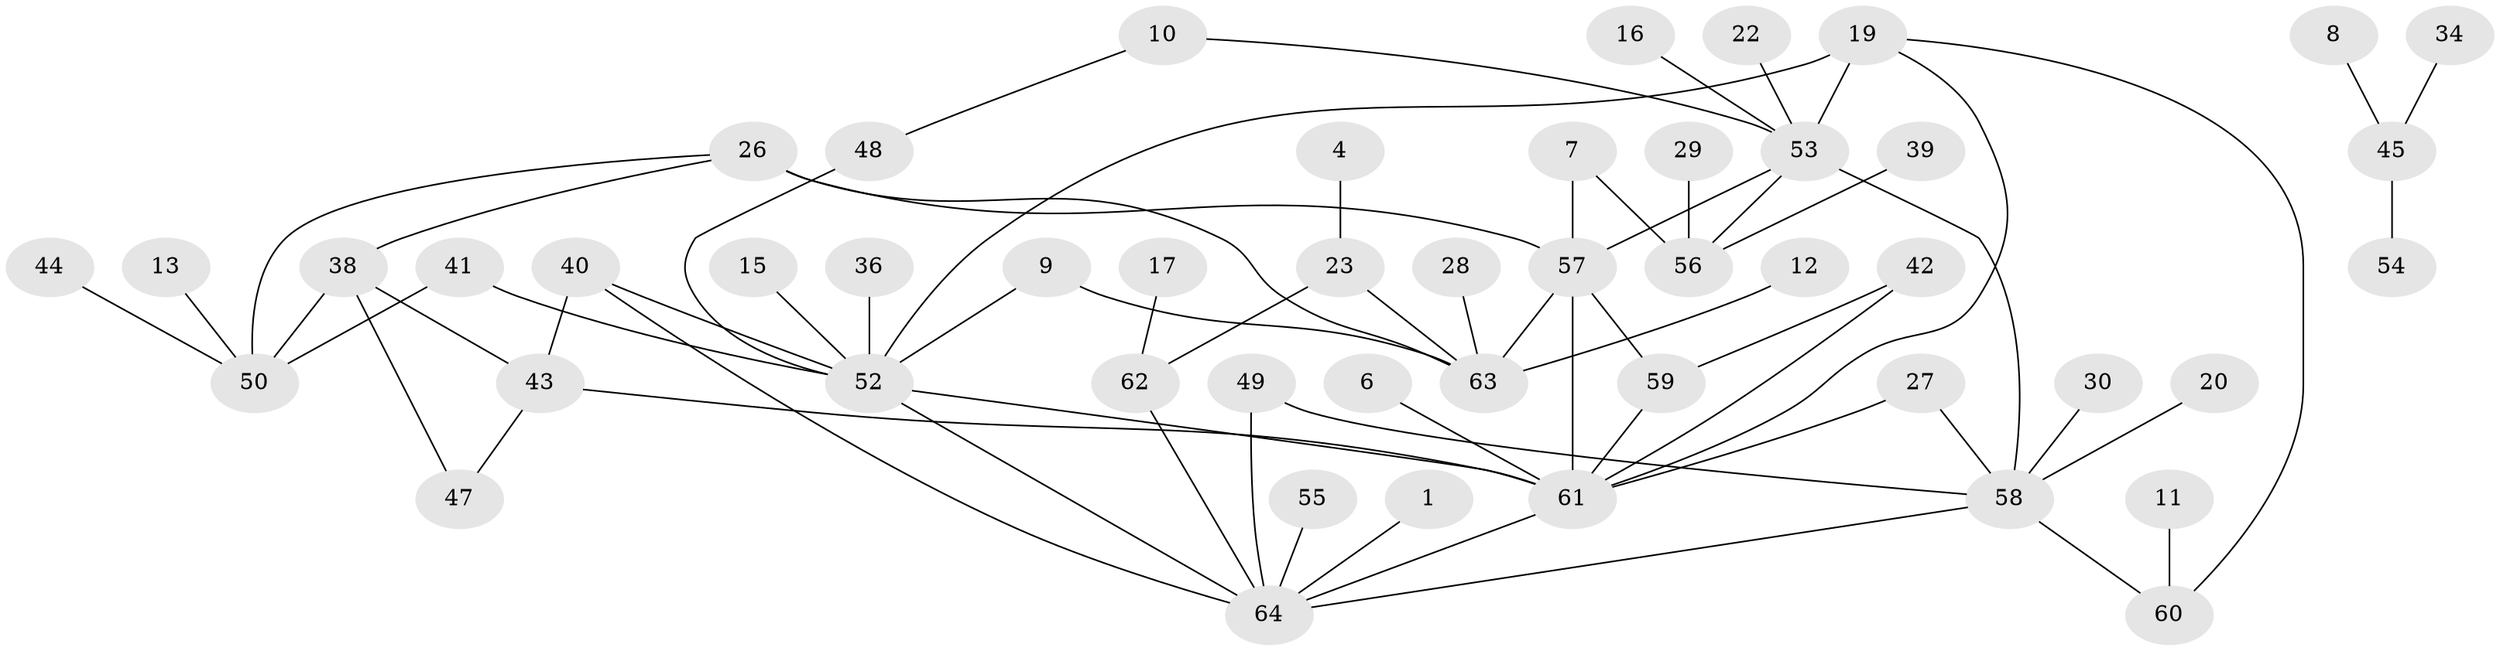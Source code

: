 // original degree distribution, {2: 0.2283464566929134, 1: 0.28346456692913385, 0: 0.11023622047244094, 4: 0.10236220472440945, 5: 0.03937007874015748, 3: 0.2047244094488189, 6: 0.023622047244094488, 7: 0.007874015748031496}
// Generated by graph-tools (version 1.1) at 2025/25/03/09/25 03:25:21]
// undirected, 49 vertices, 67 edges
graph export_dot {
graph [start="1"]
  node [color=gray90,style=filled];
  1;
  4;
  6;
  7;
  8;
  9;
  10;
  11;
  12;
  13;
  15;
  16;
  17;
  19;
  20;
  22;
  23;
  26;
  27;
  28;
  29;
  30;
  34;
  36;
  38;
  39;
  40;
  41;
  42;
  43;
  44;
  45;
  47;
  48;
  49;
  50;
  52;
  53;
  54;
  55;
  56;
  57;
  58;
  59;
  60;
  61;
  62;
  63;
  64;
  1 -- 64 [weight=1.0];
  4 -- 23 [weight=1.0];
  6 -- 61 [weight=1.0];
  7 -- 56 [weight=1.0];
  7 -- 57 [weight=1.0];
  8 -- 45 [weight=1.0];
  9 -- 52 [weight=1.0];
  9 -- 63 [weight=1.0];
  10 -- 48 [weight=1.0];
  10 -- 53 [weight=1.0];
  11 -- 60 [weight=1.0];
  12 -- 63 [weight=1.0];
  13 -- 50 [weight=1.0];
  15 -- 52 [weight=1.0];
  16 -- 53 [weight=1.0];
  17 -- 62 [weight=1.0];
  19 -- 52 [weight=1.0];
  19 -- 53 [weight=3.0];
  19 -- 60 [weight=1.0];
  19 -- 61 [weight=1.0];
  20 -- 58 [weight=1.0];
  22 -- 53 [weight=1.0];
  23 -- 62 [weight=2.0];
  23 -- 63 [weight=2.0];
  26 -- 38 [weight=1.0];
  26 -- 50 [weight=1.0];
  26 -- 57 [weight=1.0];
  26 -- 63 [weight=2.0];
  27 -- 58 [weight=1.0];
  27 -- 61 [weight=1.0];
  28 -- 63 [weight=1.0];
  29 -- 56 [weight=1.0];
  30 -- 58 [weight=1.0];
  34 -- 45 [weight=1.0];
  36 -- 52 [weight=1.0];
  38 -- 43 [weight=1.0];
  38 -- 47 [weight=1.0];
  38 -- 50 [weight=1.0];
  39 -- 56 [weight=1.0];
  40 -- 43 [weight=1.0];
  40 -- 52 [weight=1.0];
  40 -- 64 [weight=1.0];
  41 -- 50 [weight=1.0];
  41 -- 52 [weight=1.0];
  42 -- 59 [weight=1.0];
  42 -- 61 [weight=1.0];
  43 -- 47 [weight=1.0];
  43 -- 61 [weight=1.0];
  44 -- 50 [weight=1.0];
  45 -- 54 [weight=2.0];
  48 -- 52 [weight=1.0];
  49 -- 58 [weight=1.0];
  49 -- 64 [weight=1.0];
  52 -- 61 [weight=1.0];
  52 -- 64 [weight=1.0];
  53 -- 56 [weight=1.0];
  53 -- 57 [weight=1.0];
  53 -- 58 [weight=1.0];
  55 -- 64 [weight=1.0];
  57 -- 59 [weight=1.0];
  57 -- 61 [weight=2.0];
  57 -- 63 [weight=1.0];
  58 -- 60 [weight=1.0];
  58 -- 64 [weight=1.0];
  59 -- 61 [weight=1.0];
  61 -- 64 [weight=1.0];
  62 -- 64 [weight=1.0];
}
